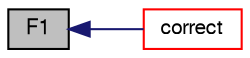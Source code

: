 digraph "F1"
{
  bgcolor="transparent";
  edge [fontname="FreeSans",fontsize="10",labelfontname="FreeSans",labelfontsize="10"];
  node [fontname="FreeSans",fontsize="10",shape=record];
  rankdir="LR";
  Node756 [label="F1",height=0.2,width=0.4,color="black", fillcolor="grey75", style="filled", fontcolor="black"];
  Node756 -> Node757 [dir="back",color="midnightblue",fontsize="10",style="solid",fontname="FreeSans"];
  Node757 [label="correct",height=0.2,width=0.4,color="red",URL="$a31030.html#a3ae44b28050c3aa494c1d8e18cf618c1",tooltip="Solve the turbulence equations and correct the turbulence viscosity. "];
}

